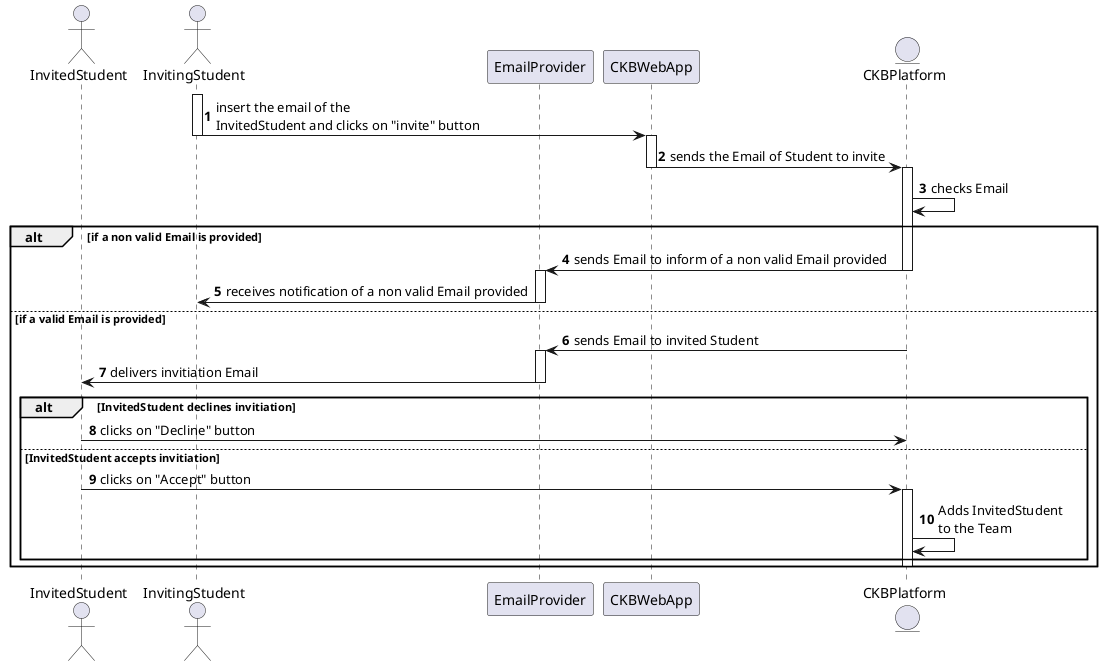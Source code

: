 @startuml

autonumber

actor InvitedStudent as UB
actor InvitingStudent as UA
participant EmailProvider as E
participant CKBWebApp as A
entity CKBPlatform as P

activate UA
UA -> A: insert the email of the\nInvitedStudent and clicks on "invite" button
deactivate UA
activate A
A -> P: sends the Email of Student to invite
deactivate A
activate P
P -> P: checks Email
deactivate A

alt if a non valid Email is provided
    P -> E: sends Email to inform of a non valid Email provided
    deactivate P
    activate E
    E -> UA: receives notification of a non valid Email provided
    deactivate E
else if a valid Email is provided
    P -> E: sends Email to invited Student
    activate E
    E -> UB: delivers invitiation Email
    deactivate E

    alt InvitedStudent declines invitiation
        UB -> P: clicks on "Decline" button
    else InvitedStudent accepts invitiation
        UB -> P: clicks on "Accept" button
        activate P
        P -> P: Adds InvitedStudent \nto the Team
    end
    deactivate P
end 
@enduml